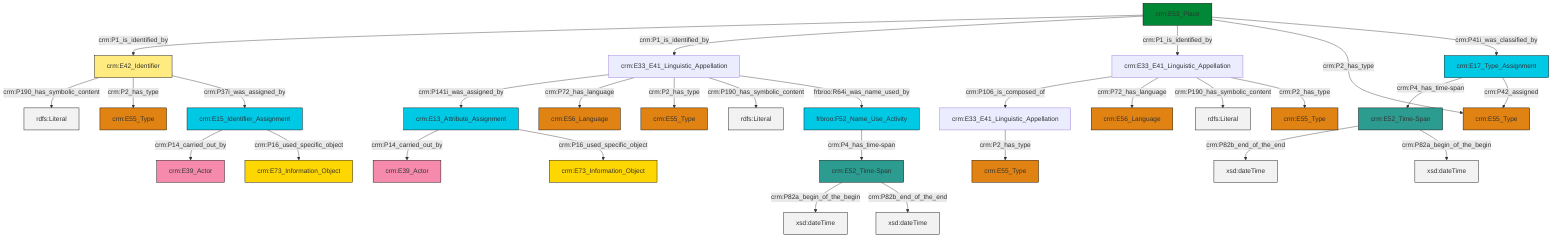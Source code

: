 graph TD
classDef Literal fill:#f2f2f2,stroke:#000000;
classDef CRM_Entity fill:#FFFFFF,stroke:#000000;
classDef Temporal_Entity fill:#00C9E6, stroke:#000000;
classDef Type fill:#E18312, stroke:#000000;
classDef Time-Span fill:#2C9C91, stroke:#000000;
classDef Appellation fill:#FFEB7F, stroke:#000000;
classDef Place fill:#008836, stroke:#000000;
classDef Persistent_Item fill:#B266B2, stroke:#000000;
classDef Conceptual_Object fill:#FFD700, stroke:#000000;
classDef Physical_Thing fill:#D2B48C, stroke:#000000;
classDef Actor fill:#f58aad, stroke:#000000;
classDef PC_Classes fill:#4ce600, stroke:#000000;
classDef Multi fill:#cccccc,stroke:#000000;

0["crm:E53_Place"]:::Place -->|crm:P1_is_identified_by| 1["crm:E42_Identifier"]:::Appellation
4["crm:E33_E41_Linguistic_Appellation"]:::Default -->|crm:P141i_was_assigned_by| 5["crm:E13_Attribute_Assignment"]:::Temporal_Entity
13["crm:E33_E41_Linguistic_Appellation"]:::Default -->|crm:P106_is_composed_of| 14["crm:E33_E41_Linguistic_Appellation"]:::Default
18["crm:E52_Time-Span"]:::Time-Span -->|crm:P82b_end_of_the_end| 19[xsd:dateTime]:::Literal
4["crm:E33_E41_Linguistic_Appellation"]:::Default -->|crm:P72_has_language| 8["crm:E56_Language"]:::Type
6["frbroo:F52_Name_Use_Activity"]:::Temporal_Entity -->|crm:P4_has_time-span| 20["crm:E52_Time-Span"]:::Time-Span
13["crm:E33_E41_Linguistic_Appellation"]:::Default -->|crm:P72_has_language| 21["crm:E56_Language"]:::Type
0["crm:E53_Place"]:::Place -->|crm:P1_is_identified_by| 4["crm:E33_E41_Linguistic_Appellation"]:::Default
18["crm:E52_Time-Span"]:::Time-Span -->|crm:P82a_begin_of_the_begin| 23[xsd:dateTime]:::Literal
1["crm:E42_Identifier"]:::Appellation -->|crm:P190_has_symbolic_content| 29[rdfs:Literal]:::Literal
32["crm:E15_Identifier_Assignment"]:::Temporal_Entity -->|crm:P14_carried_out_by| 2["crm:E39_Actor"]:::Actor
13["crm:E33_E41_Linguistic_Appellation"]:::Default -->|crm:P190_has_symbolic_content| 36[rdfs:Literal]:::Literal
1["crm:E42_Identifier"]:::Appellation -->|crm:P2_has_type| 37["crm:E55_Type"]:::Type
0["crm:E53_Place"]:::Place -->|crm:P1_is_identified_by| 13["crm:E33_E41_Linguistic_Appellation"]:::Default
5["crm:E13_Attribute_Assignment"]:::Temporal_Entity -->|crm:P14_carried_out_by| 26["crm:E39_Actor"]:::Actor
0["crm:E53_Place"]:::Place -->|crm:P2_has_type| 41["crm:E55_Type"]:::Type
42["crm:E17_Type_Assignment"]:::Temporal_Entity -->|crm:P4_has_time-span| 18["crm:E52_Time-Span"]:::Time-Span
32["crm:E15_Identifier_Assignment"]:::Temporal_Entity -->|crm:P16_used_specific_object| 38["crm:E73_Information_Object"]:::Conceptual_Object
20["crm:E52_Time-Span"]:::Time-Span -->|crm:P82a_begin_of_the_begin| 44[xsd:dateTime]:::Literal
1["crm:E42_Identifier"]:::Appellation -->|crm:P37i_was_assigned_by| 32["crm:E15_Identifier_Assignment"]:::Temporal_Entity
0["crm:E53_Place"]:::Place -->|crm:P41i_was_classified_by| 42["crm:E17_Type_Assignment"]:::Temporal_Entity
42["crm:E17_Type_Assignment"]:::Temporal_Entity -->|crm:P42_assigned| 41["crm:E55_Type"]:::Type
13["crm:E33_E41_Linguistic_Appellation"]:::Default -->|crm:P2_has_type| 10["crm:E55_Type"]:::Type
4["crm:E33_E41_Linguistic_Appellation"]:::Default -->|crm:P2_has_type| 24["crm:E55_Type"]:::Type
20["crm:E52_Time-Span"]:::Time-Span -->|crm:P82b_end_of_the_end| 49[xsd:dateTime]:::Literal
4["crm:E33_E41_Linguistic_Appellation"]:::Default -->|crm:P190_has_symbolic_content| 50[rdfs:Literal]:::Literal
5["crm:E13_Attribute_Assignment"]:::Temporal_Entity -->|crm:P16_used_specific_object| 15["crm:E73_Information_Object"]:::Conceptual_Object
4["crm:E33_E41_Linguistic_Appellation"]:::Default -->|frbroo:R64i_was_name_used_by| 6["frbroo:F52_Name_Use_Activity"]:::Temporal_Entity
14["crm:E33_E41_Linguistic_Appellation"]:::Default -->|crm:P2_has_type| 30["crm:E55_Type"]:::Type